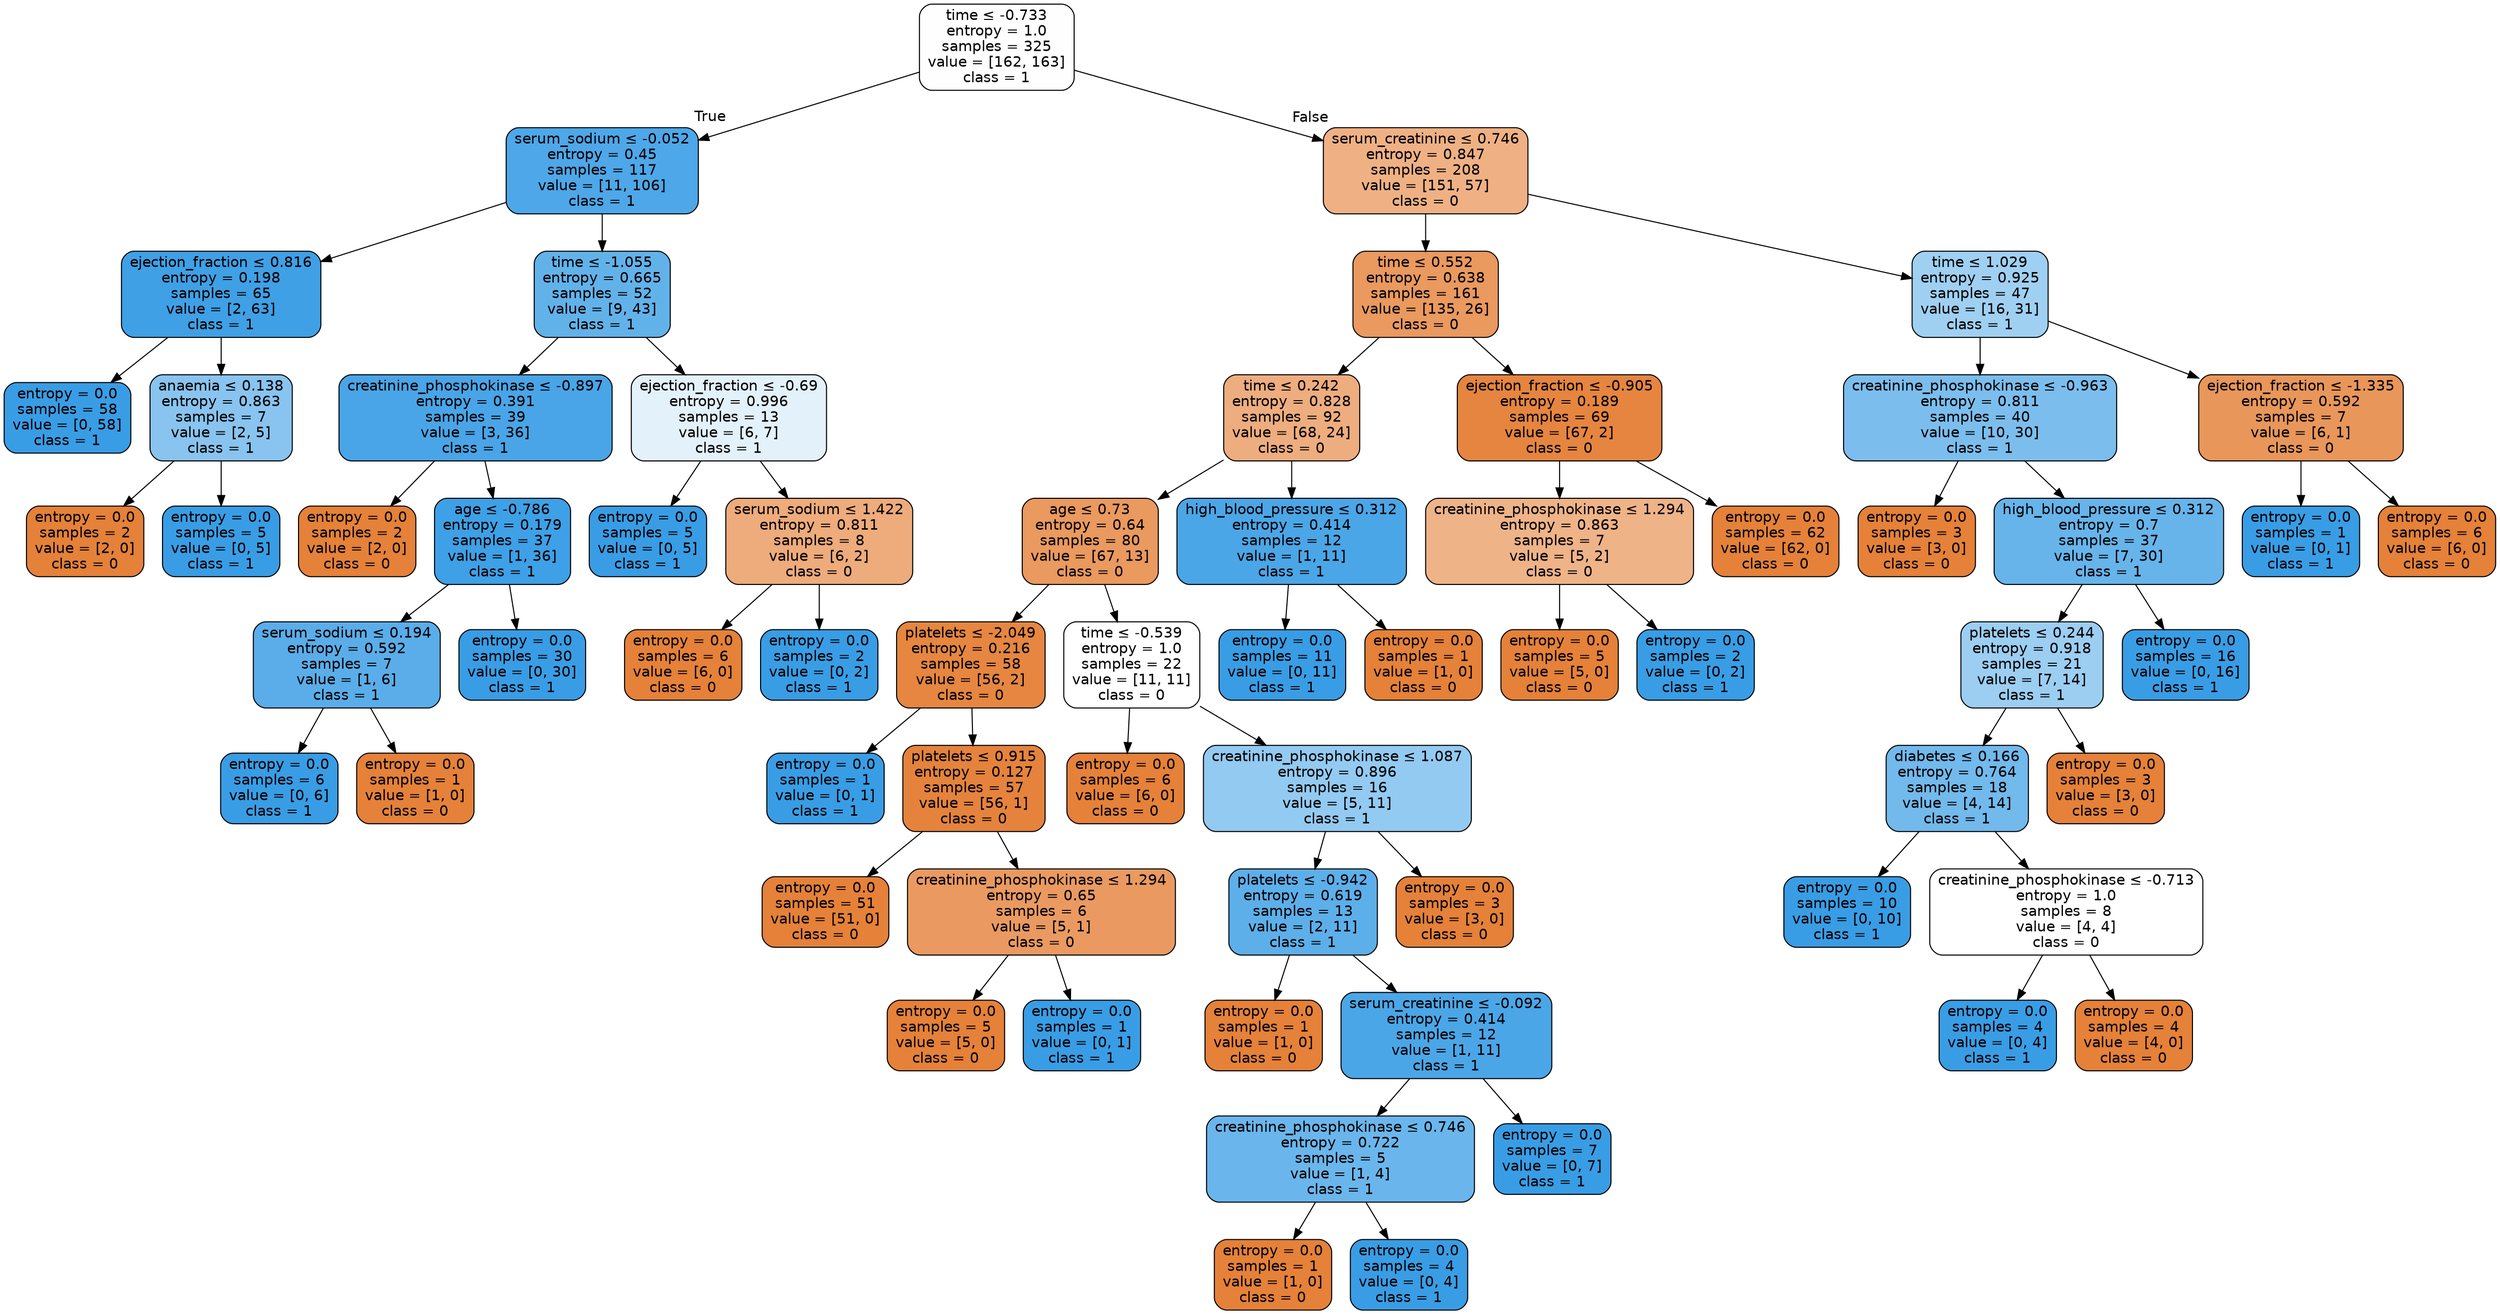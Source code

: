 digraph Tree {
node [shape=box, style="filled, rounded", color="black", fontname=helvetica] ;
edge [fontname=helvetica] ;
0 [label=<time &le; -0.733<br/>entropy = 1.0<br/>samples = 325<br/>value = [162, 163]<br/>class = 1>, fillcolor="#fefeff"] ;
1 [label=<serum_sodium &le; -0.052<br/>entropy = 0.45<br/>samples = 117<br/>value = [11, 106]<br/>class = 1>, fillcolor="#4ea7e8"] ;
0 -> 1 [labeldistance=2.5, labelangle=45, headlabel="True"] ;
2 [label=<ejection_fraction &le; 0.816<br/>entropy = 0.198<br/>samples = 65<br/>value = [2, 63]<br/>class = 1>, fillcolor="#3fa0e6"] ;
1 -> 2 ;
3 [label=<entropy = 0.0<br/>samples = 58<br/>value = [0, 58]<br/>class = 1>, fillcolor="#399de5"] ;
2 -> 3 ;
4 [label=<anaemia &le; 0.138<br/>entropy = 0.863<br/>samples = 7<br/>value = [2, 5]<br/>class = 1>, fillcolor="#88c4ef"] ;
2 -> 4 ;
5 [label=<entropy = 0.0<br/>samples = 2<br/>value = [2, 0]<br/>class = 0>, fillcolor="#e58139"] ;
4 -> 5 ;
6 [label=<entropy = 0.0<br/>samples = 5<br/>value = [0, 5]<br/>class = 1>, fillcolor="#399de5"] ;
4 -> 6 ;
7 [label=<time &le; -1.055<br/>entropy = 0.665<br/>samples = 52<br/>value = [9, 43]<br/>class = 1>, fillcolor="#62b2ea"] ;
1 -> 7 ;
8 [label=<creatinine_phosphokinase &le; -0.897<br/>entropy = 0.391<br/>samples = 39<br/>value = [3, 36]<br/>class = 1>, fillcolor="#49a5e7"] ;
7 -> 8 ;
9 [label=<entropy = 0.0<br/>samples = 2<br/>value = [2, 0]<br/>class = 0>, fillcolor="#e58139"] ;
8 -> 9 ;
10 [label=<age &le; -0.786<br/>entropy = 0.179<br/>samples = 37<br/>value = [1, 36]<br/>class = 1>, fillcolor="#3ea0e6"] ;
8 -> 10 ;
11 [label=<serum_sodium &le; 0.194<br/>entropy = 0.592<br/>samples = 7<br/>value = [1, 6]<br/>class = 1>, fillcolor="#5aade9"] ;
10 -> 11 ;
12 [label=<entropy = 0.0<br/>samples = 6<br/>value = [0, 6]<br/>class = 1>, fillcolor="#399de5"] ;
11 -> 12 ;
13 [label=<entropy = 0.0<br/>samples = 1<br/>value = [1, 0]<br/>class = 0>, fillcolor="#e58139"] ;
11 -> 13 ;
14 [label=<entropy = 0.0<br/>samples = 30<br/>value = [0, 30]<br/>class = 1>, fillcolor="#399de5"] ;
10 -> 14 ;
15 [label=<ejection_fraction &le; -0.69<br/>entropy = 0.996<br/>samples = 13<br/>value = [6, 7]<br/>class = 1>, fillcolor="#e3f1fb"] ;
7 -> 15 ;
16 [label=<entropy = 0.0<br/>samples = 5<br/>value = [0, 5]<br/>class = 1>, fillcolor="#399de5"] ;
15 -> 16 ;
17 [label=<serum_sodium &le; 1.422<br/>entropy = 0.811<br/>samples = 8<br/>value = [6, 2]<br/>class = 0>, fillcolor="#eeab7b"] ;
15 -> 17 ;
18 [label=<entropy = 0.0<br/>samples = 6<br/>value = [6, 0]<br/>class = 0>, fillcolor="#e58139"] ;
17 -> 18 ;
19 [label=<entropy = 0.0<br/>samples = 2<br/>value = [0, 2]<br/>class = 1>, fillcolor="#399de5"] ;
17 -> 19 ;
20 [label=<serum_creatinine &le; 0.746<br/>entropy = 0.847<br/>samples = 208<br/>value = [151, 57]<br/>class = 0>, fillcolor="#efb184"] ;
0 -> 20 [labeldistance=2.5, labelangle=-45, headlabel="False"] ;
21 [label=<time &le; 0.552<br/>entropy = 0.638<br/>samples = 161<br/>value = [135, 26]<br/>class = 0>, fillcolor="#ea995f"] ;
20 -> 21 ;
22 [label=<time &le; 0.242<br/>entropy = 0.828<br/>samples = 92<br/>value = [68, 24]<br/>class = 0>, fillcolor="#eead7f"] ;
21 -> 22 ;
23 [label=<age &le; 0.73<br/>entropy = 0.64<br/>samples = 80<br/>value = [67, 13]<br/>class = 0>, fillcolor="#ea995f"] ;
22 -> 23 ;
24 [label=<platelets &le; -2.049<br/>entropy = 0.216<br/>samples = 58<br/>value = [56, 2]<br/>class = 0>, fillcolor="#e68640"] ;
23 -> 24 ;
25 [label=<entropy = 0.0<br/>samples = 1<br/>value = [0, 1]<br/>class = 1>, fillcolor="#399de5"] ;
24 -> 25 ;
26 [label=<platelets &le; 0.915<br/>entropy = 0.127<br/>samples = 57<br/>value = [56, 1]<br/>class = 0>, fillcolor="#e5833d"] ;
24 -> 26 ;
27 [label=<entropy = 0.0<br/>samples = 51<br/>value = [51, 0]<br/>class = 0>, fillcolor="#e58139"] ;
26 -> 27 ;
28 [label=<creatinine_phosphokinase &le; 1.294<br/>entropy = 0.65<br/>samples = 6<br/>value = [5, 1]<br/>class = 0>, fillcolor="#ea9a61"] ;
26 -> 28 ;
29 [label=<entropy = 0.0<br/>samples = 5<br/>value = [5, 0]<br/>class = 0>, fillcolor="#e58139"] ;
28 -> 29 ;
30 [label=<entropy = 0.0<br/>samples = 1<br/>value = [0, 1]<br/>class = 1>, fillcolor="#399de5"] ;
28 -> 30 ;
31 [label=<time &le; -0.539<br/>entropy = 1.0<br/>samples = 22<br/>value = [11, 11]<br/>class = 0>, fillcolor="#ffffff"] ;
23 -> 31 ;
32 [label=<entropy = 0.0<br/>samples = 6<br/>value = [6, 0]<br/>class = 0>, fillcolor="#e58139"] ;
31 -> 32 ;
33 [label=<creatinine_phosphokinase &le; 1.087<br/>entropy = 0.896<br/>samples = 16<br/>value = [5, 11]<br/>class = 1>, fillcolor="#93caf1"] ;
31 -> 33 ;
34 [label=<platelets &le; -0.942<br/>entropy = 0.619<br/>samples = 13<br/>value = [2, 11]<br/>class = 1>, fillcolor="#5dafea"] ;
33 -> 34 ;
35 [label=<entropy = 0.0<br/>samples = 1<br/>value = [1, 0]<br/>class = 0>, fillcolor="#e58139"] ;
34 -> 35 ;
36 [label=<serum_creatinine &le; -0.092<br/>entropy = 0.414<br/>samples = 12<br/>value = [1, 11]<br/>class = 1>, fillcolor="#4ba6e7"] ;
34 -> 36 ;
37 [label=<creatinine_phosphokinase &le; 0.746<br/>entropy = 0.722<br/>samples = 5<br/>value = [1, 4]<br/>class = 1>, fillcolor="#6ab6ec"] ;
36 -> 37 ;
38 [label=<entropy = 0.0<br/>samples = 1<br/>value = [1, 0]<br/>class = 0>, fillcolor="#e58139"] ;
37 -> 38 ;
39 [label=<entropy = 0.0<br/>samples = 4<br/>value = [0, 4]<br/>class = 1>, fillcolor="#399de5"] ;
37 -> 39 ;
40 [label=<entropy = 0.0<br/>samples = 7<br/>value = [0, 7]<br/>class = 1>, fillcolor="#399de5"] ;
36 -> 40 ;
41 [label=<entropy = 0.0<br/>samples = 3<br/>value = [3, 0]<br/>class = 0>, fillcolor="#e58139"] ;
33 -> 41 ;
42 [label=<high_blood_pressure &le; 0.312<br/>entropy = 0.414<br/>samples = 12<br/>value = [1, 11]<br/>class = 1>, fillcolor="#4ba6e7"] ;
22 -> 42 ;
43 [label=<entropy = 0.0<br/>samples = 11<br/>value = [0, 11]<br/>class = 1>, fillcolor="#399de5"] ;
42 -> 43 ;
44 [label=<entropy = 0.0<br/>samples = 1<br/>value = [1, 0]<br/>class = 0>, fillcolor="#e58139"] ;
42 -> 44 ;
45 [label=<ejection_fraction &le; -0.905<br/>entropy = 0.189<br/>samples = 69<br/>value = [67, 2]<br/>class = 0>, fillcolor="#e6853f"] ;
21 -> 45 ;
46 [label=<creatinine_phosphokinase &le; 1.294<br/>entropy = 0.863<br/>samples = 7<br/>value = [5, 2]<br/>class = 0>, fillcolor="#efb388"] ;
45 -> 46 ;
47 [label=<entropy = 0.0<br/>samples = 5<br/>value = [5, 0]<br/>class = 0>, fillcolor="#e58139"] ;
46 -> 47 ;
48 [label=<entropy = 0.0<br/>samples = 2<br/>value = [0, 2]<br/>class = 1>, fillcolor="#399de5"] ;
46 -> 48 ;
49 [label=<entropy = 0.0<br/>samples = 62<br/>value = [62, 0]<br/>class = 0>, fillcolor="#e58139"] ;
45 -> 49 ;
50 [label=<time &le; 1.029<br/>entropy = 0.925<br/>samples = 47<br/>value = [16, 31]<br/>class = 1>, fillcolor="#9fd0f2"] ;
20 -> 50 ;
51 [label=<creatinine_phosphokinase &le; -0.963<br/>entropy = 0.811<br/>samples = 40<br/>value = [10, 30]<br/>class = 1>, fillcolor="#7bbeee"] ;
50 -> 51 ;
52 [label=<entropy = 0.0<br/>samples = 3<br/>value = [3, 0]<br/>class = 0>, fillcolor="#e58139"] ;
51 -> 52 ;
53 [label=<high_blood_pressure &le; 0.312<br/>entropy = 0.7<br/>samples = 37<br/>value = [7, 30]<br/>class = 1>, fillcolor="#67b4eb"] ;
51 -> 53 ;
54 [label=<platelets &le; 0.244<br/>entropy = 0.918<br/>samples = 21<br/>value = [7, 14]<br/>class = 1>, fillcolor="#9ccef2"] ;
53 -> 54 ;
55 [label=<diabetes &le; 0.166<br/>entropy = 0.764<br/>samples = 18<br/>value = [4, 14]<br/>class = 1>, fillcolor="#72b9ec"] ;
54 -> 55 ;
56 [label=<entropy = 0.0<br/>samples = 10<br/>value = [0, 10]<br/>class = 1>, fillcolor="#399de5"] ;
55 -> 56 ;
57 [label=<creatinine_phosphokinase &le; -0.713<br/>entropy = 1.0<br/>samples = 8<br/>value = [4, 4]<br/>class = 0>, fillcolor="#ffffff"] ;
55 -> 57 ;
58 [label=<entropy = 0.0<br/>samples = 4<br/>value = [0, 4]<br/>class = 1>, fillcolor="#399de5"] ;
57 -> 58 ;
59 [label=<entropy = 0.0<br/>samples = 4<br/>value = [4, 0]<br/>class = 0>, fillcolor="#e58139"] ;
57 -> 59 ;
60 [label=<entropy = 0.0<br/>samples = 3<br/>value = [3, 0]<br/>class = 0>, fillcolor="#e58139"] ;
54 -> 60 ;
61 [label=<entropy = 0.0<br/>samples = 16<br/>value = [0, 16]<br/>class = 1>, fillcolor="#399de5"] ;
53 -> 61 ;
62 [label=<ejection_fraction &le; -1.335<br/>entropy = 0.592<br/>samples = 7<br/>value = [6, 1]<br/>class = 0>, fillcolor="#e9965a"] ;
50 -> 62 ;
63 [label=<entropy = 0.0<br/>samples = 1<br/>value = [0, 1]<br/>class = 1>, fillcolor="#399de5"] ;
62 -> 63 ;
64 [label=<entropy = 0.0<br/>samples = 6<br/>value = [6, 0]<br/>class = 0>, fillcolor="#e58139"] ;
62 -> 64 ;
}